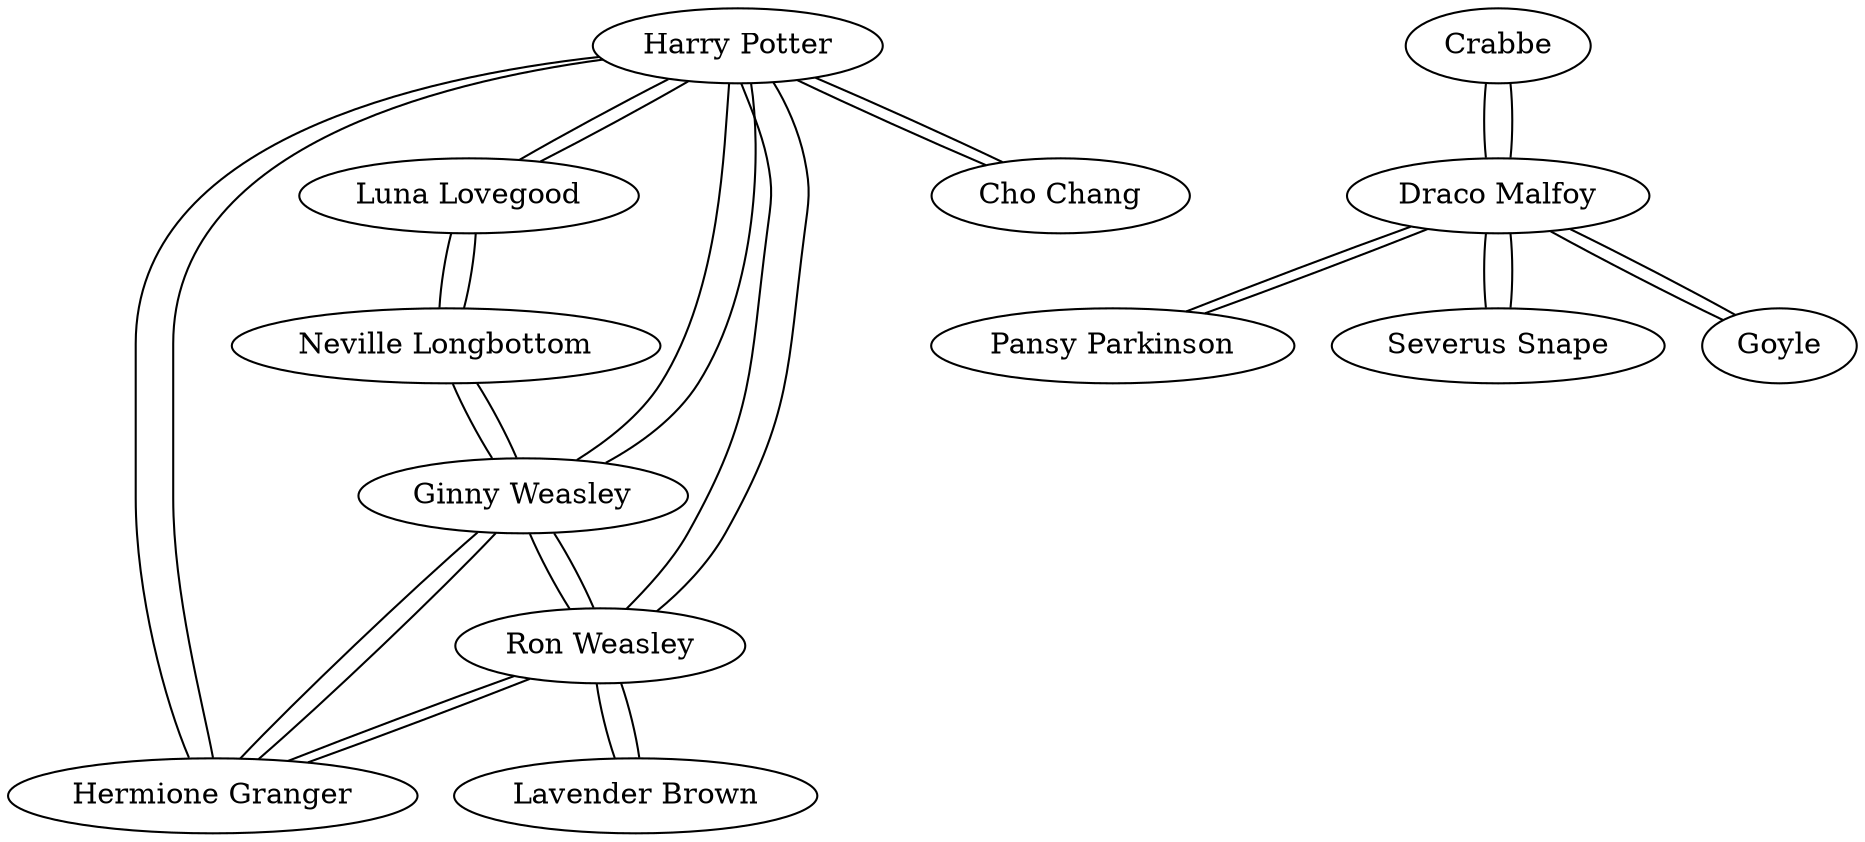 graph {
"Harry Potter" -- "Luna Lovegood"
"Harry Potter" -- "Cho Chang"
"Harry Potter" -- "Hermione Granger"
"Harry Potter" -- "Ron Weasley"
"Harry Potter" -- "Ginny Weasley"
"Crabbe" -- "Draco Malfoy"
"Pansy Parkinson" -- "Draco Malfoy"
"Severus Snape" -- "Draco Malfoy"
"Goyle" -- "Draco Malfoy"
"Neville Longbottom" -- "Ginny Weasley"
"Neville Longbottom" -- "Luna Lovegood"
"Cho Chang" -- "Harry Potter"
"Draco Malfoy" -- "Crabbe"   
"Draco Malfoy" -- "Pansy Parkinson"
"Draco Malfoy" -- "Severus Snape"
"Draco Malfoy" -- "Goyle"
"Ginny Weasley" -- "Neville Longbottom"
"Ginny Weasley" -- "Hermione Granger"
"Ginny Weasley" -- "Harry Potter"
"Ginny Weasley" -- "Ron Weasley"
"Ron Weasley" -- "Lavender Brown" 
"Ron Weasley" -- "Hermione Granger"
"Ron Weasley" -- "Harry Potter"
"Ron Weasley" -- "Ginny Weasley"
"Luna Lovegood" -- "Neville Longbottom"
"Luna Lovegood" -- "Harry Potter"
"Hermione Granger" -- "Ginny Weasley"
"Hermione Granger" -- "Harry Potter"
"Hermione Granger" -- "Ron Weasley"
"Lavender Brown" -- "Ron Weasley"
}
